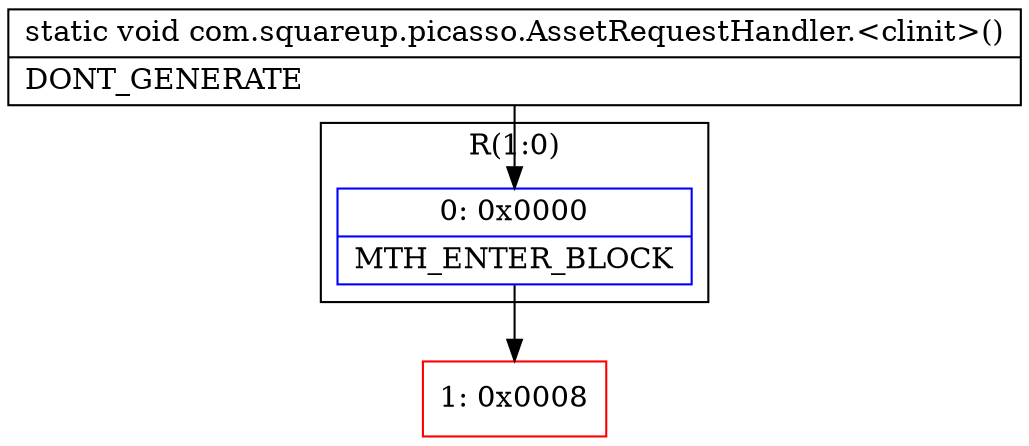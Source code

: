 digraph "CFG forcom.squareup.picasso.AssetRequestHandler.\<clinit\>()V" {
subgraph cluster_Region_404713694 {
label = "R(1:0)";
node [shape=record,color=blue];
Node_0 [shape=record,label="{0\:\ 0x0000|MTH_ENTER_BLOCK\l}"];
}
Node_1 [shape=record,color=red,label="{1\:\ 0x0008}"];
MethodNode[shape=record,label="{static void com.squareup.picasso.AssetRequestHandler.\<clinit\>()  | DONT_GENERATE\l}"];
MethodNode -> Node_0;
Node_0 -> Node_1;
}

